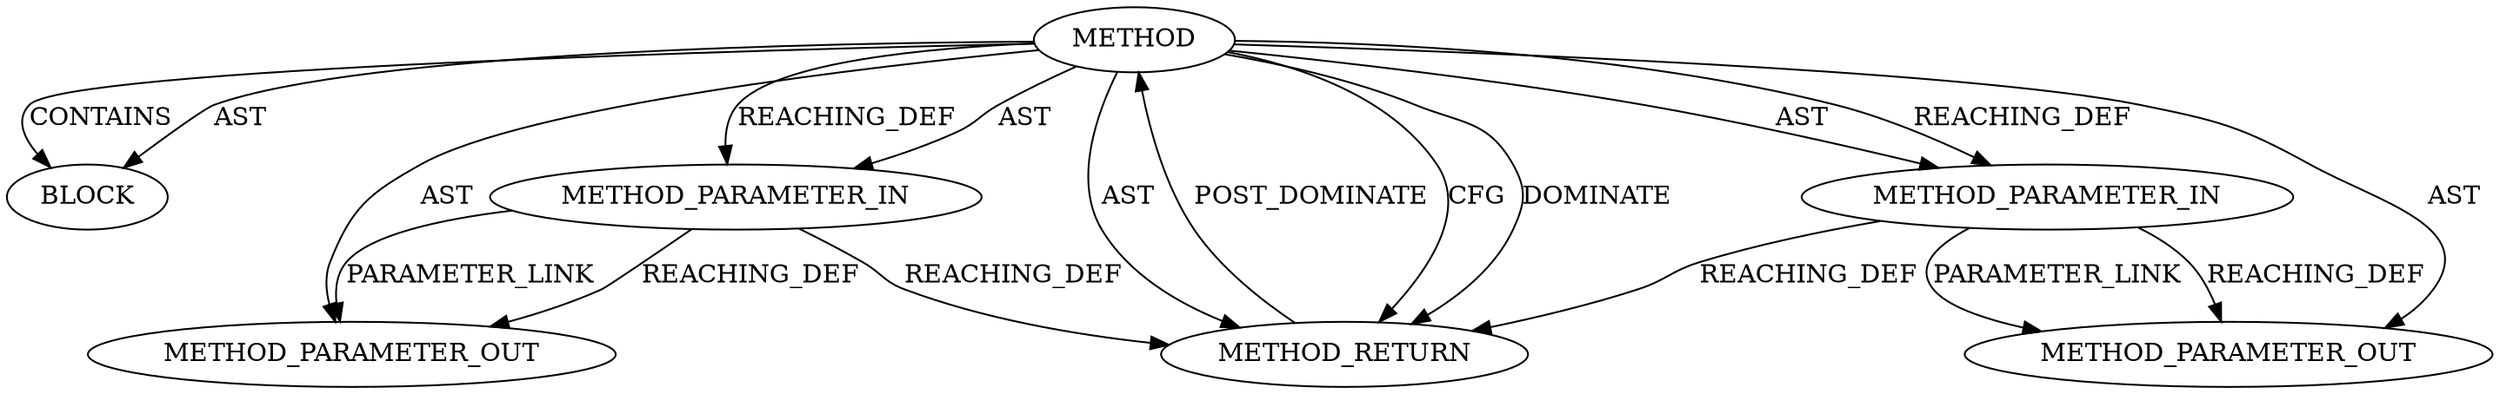 digraph {
  25190 [label=BLOCK ORDER=1 ARGUMENT_INDEX=1 CODE="<empty>" TYPE_FULL_NAME="ANY"]
  27080 [label=METHOD_PARAMETER_OUT ORDER=1 CODE="p1" IS_VARIADIC=false TYPE_FULL_NAME="ANY" EVALUATION_STRATEGY="BY_VALUE" INDEX=1 NAME="p1"]
  25189 [label=METHOD_PARAMETER_IN ORDER=2 CODE="p2" IS_VARIADIC=false TYPE_FULL_NAME="ANY" EVALUATION_STRATEGY="BY_VALUE" INDEX=2 NAME="p2"]
  27081 [label=METHOD_PARAMETER_OUT ORDER=2 CODE="p2" IS_VARIADIC=false TYPE_FULL_NAME="ANY" EVALUATION_STRATEGY="BY_VALUE" INDEX=2 NAME="p2"]
  25191 [label=METHOD_RETURN ORDER=2 CODE="RET" TYPE_FULL_NAME="ANY" EVALUATION_STRATEGY="BY_VALUE"]
  25187 [label=METHOD AST_PARENT_TYPE="NAMESPACE_BLOCK" AST_PARENT_FULL_NAME="<global>" ORDER=0 CODE="<empty>" FULL_NAME="<operator>.notEquals" IS_EXTERNAL=true FILENAME="<empty>" SIGNATURE="" NAME="<operator>.notEquals"]
  25188 [label=METHOD_PARAMETER_IN ORDER=1 CODE="p1" IS_VARIADIC=false TYPE_FULL_NAME="ANY" EVALUATION_STRATEGY="BY_VALUE" INDEX=1 NAME="p1"]
  25189 -> 25191 [label=REACHING_DEF VARIABLE="p2"]
  25187 -> 25191 [label=CFG ]
  25188 -> 27080 [label=REACHING_DEF VARIABLE="p1"]
  25187 -> 27081 [label=AST ]
  25187 -> 25189 [label=REACHING_DEF VARIABLE=""]
  25187 -> 25188 [label=AST ]
  25187 -> 25190 [label=CONTAINS ]
  25187 -> 25189 [label=AST ]
  25191 -> 25187 [label=POST_DOMINATE ]
  25188 -> 27080 [label=PARAMETER_LINK ]
  25188 -> 25191 [label=REACHING_DEF VARIABLE="p1"]
  25187 -> 25191 [label=DOMINATE ]
  25189 -> 27081 [label=REACHING_DEF VARIABLE="p2"]
  25187 -> 25188 [label=REACHING_DEF VARIABLE=""]
  25187 -> 25191 [label=AST ]
  25187 -> 25190 [label=AST ]
  25189 -> 27081 [label=PARAMETER_LINK ]
  25187 -> 27080 [label=AST ]
}
